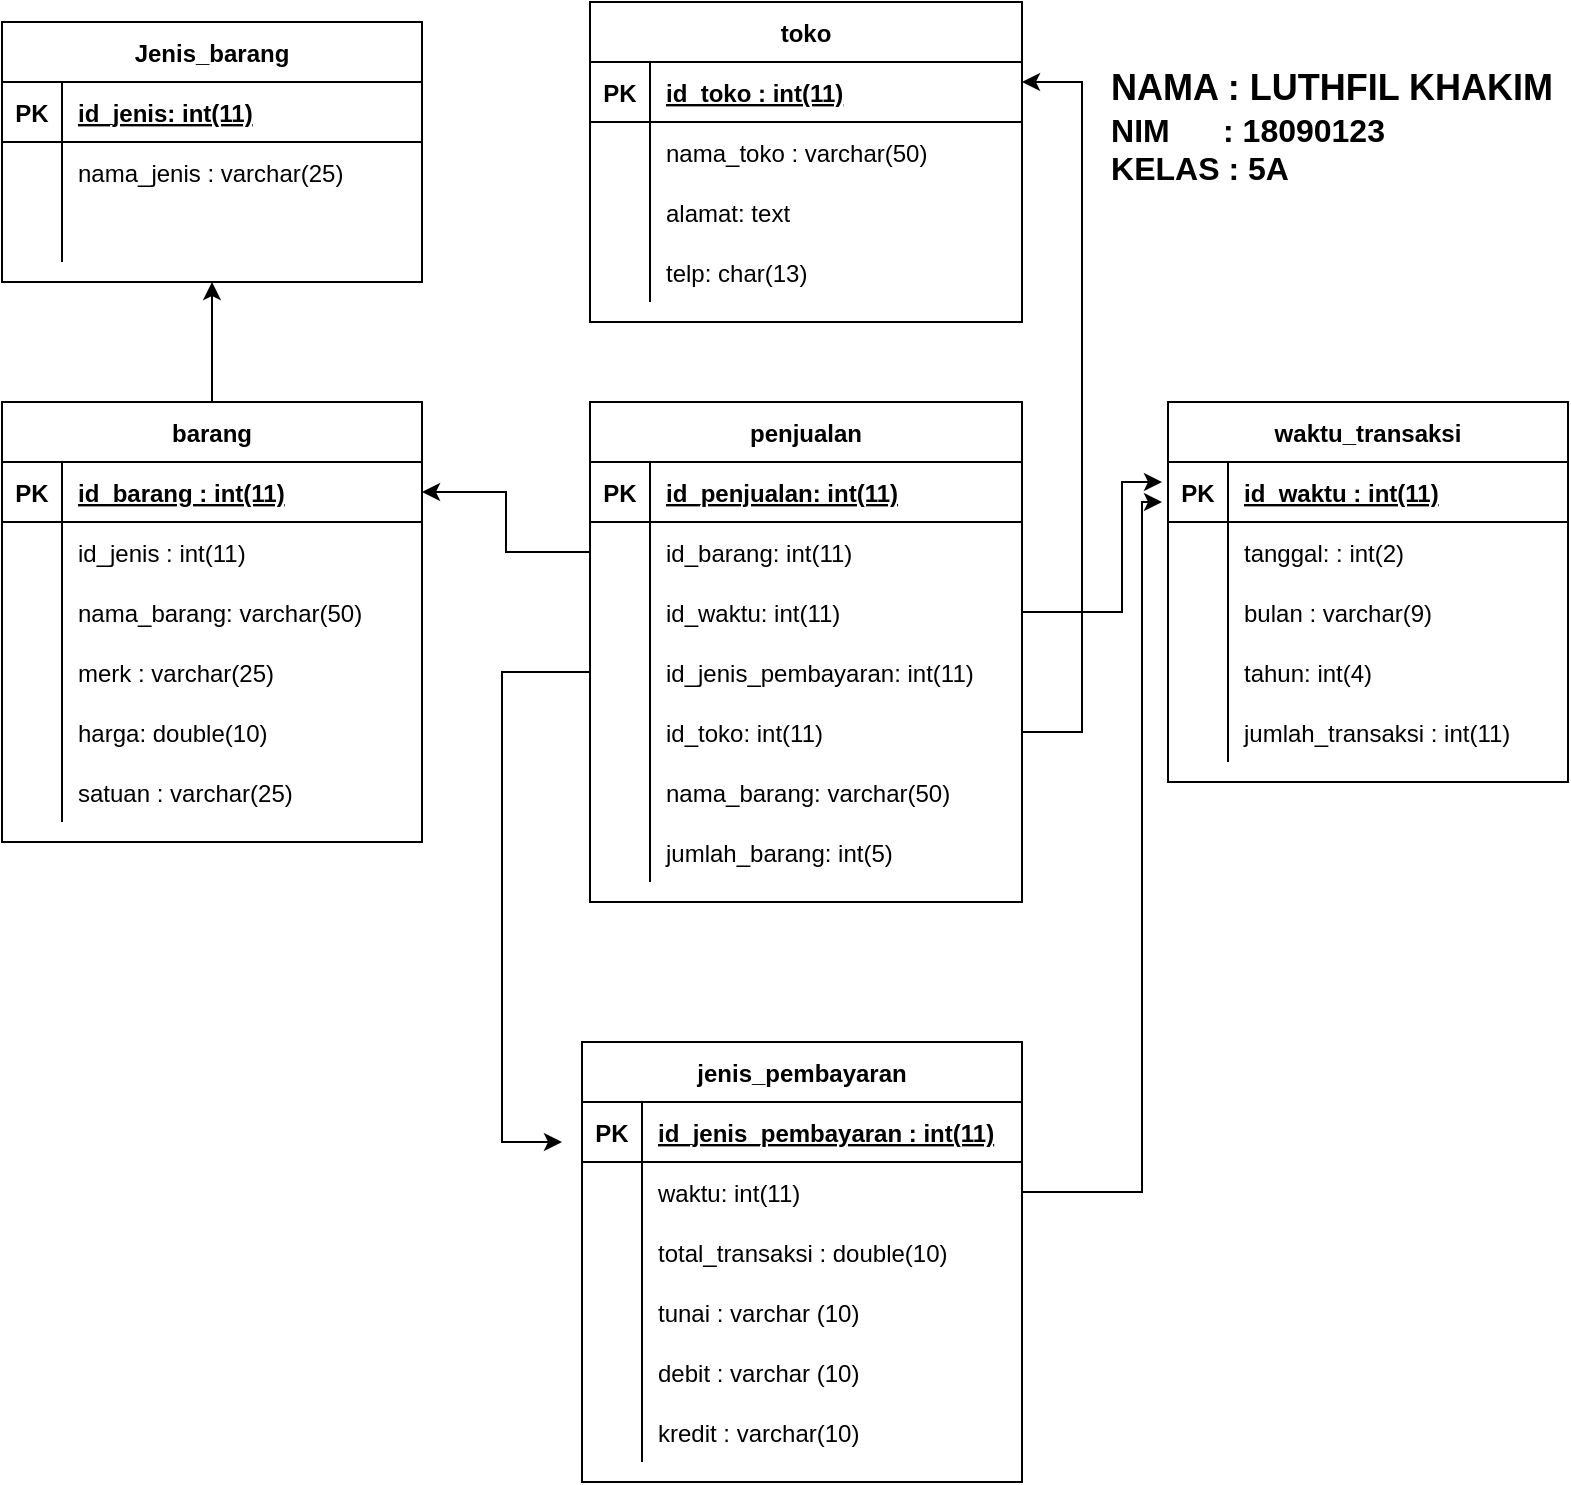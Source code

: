 <mxfile version="13.9.2" type="device"><diagram id="sHms18KnttN8Jh20LUr1" name="Page-1"><mxGraphModel dx="868" dy="435" grid="1" gridSize="10" guides="1" tooltips="1" connect="1" arrows="1" fold="1" page="1" pageScale="1" pageWidth="827" pageHeight="1169" math="0" shadow="0"><root><mxCell id="0"/><mxCell id="1" parent="0"/><mxCell id="X5XsPk8-5pI2W_18vx7V-2" value="penjualan" style="shape=table;startSize=30;container=1;collapsible=1;childLayout=tableLayout;fixedRows=1;rowLines=0;fontStyle=1;align=center;resizeLast=1;" vertex="1" parent="1"><mxGeometry x="324" y="210" width="216" height="250" as="geometry"/></mxCell><mxCell id="X5XsPk8-5pI2W_18vx7V-3" value="" style="shape=partialRectangle;collapsible=0;dropTarget=0;pointerEvents=0;fillColor=none;top=0;left=0;bottom=1;right=0;points=[[0,0.5],[1,0.5]];portConstraint=eastwest;" vertex="1" parent="X5XsPk8-5pI2W_18vx7V-2"><mxGeometry y="30" width="216" height="30" as="geometry"/></mxCell><mxCell id="X5XsPk8-5pI2W_18vx7V-4" value="PK" style="shape=partialRectangle;connectable=0;fillColor=none;top=0;left=0;bottom=0;right=0;fontStyle=1;overflow=hidden;" vertex="1" parent="X5XsPk8-5pI2W_18vx7V-3"><mxGeometry width="30" height="30" as="geometry"/></mxCell><mxCell id="X5XsPk8-5pI2W_18vx7V-5" value="id_penjualan: int(11)" style="shape=partialRectangle;connectable=0;fillColor=none;top=0;left=0;bottom=0;right=0;align=left;spacingLeft=6;fontStyle=5;overflow=hidden;" vertex="1" parent="X5XsPk8-5pI2W_18vx7V-3"><mxGeometry x="30" width="186" height="30" as="geometry"/></mxCell><mxCell id="X5XsPk8-5pI2W_18vx7V-6" value="" style="shape=partialRectangle;collapsible=0;dropTarget=0;pointerEvents=0;fillColor=none;top=0;left=0;bottom=0;right=0;points=[[0,0.5],[1,0.5]];portConstraint=eastwest;" vertex="1" parent="X5XsPk8-5pI2W_18vx7V-2"><mxGeometry y="60" width="216" height="30" as="geometry"/></mxCell><mxCell id="X5XsPk8-5pI2W_18vx7V-7" value="" style="shape=partialRectangle;connectable=0;fillColor=none;top=0;left=0;bottom=0;right=0;editable=1;overflow=hidden;" vertex="1" parent="X5XsPk8-5pI2W_18vx7V-6"><mxGeometry width="30" height="30" as="geometry"/></mxCell><mxCell id="X5XsPk8-5pI2W_18vx7V-8" value="id_barang: int(11)" style="shape=partialRectangle;connectable=0;fillColor=none;top=0;left=0;bottom=0;right=0;align=left;spacingLeft=6;overflow=hidden;" vertex="1" parent="X5XsPk8-5pI2W_18vx7V-6"><mxGeometry x="30" width="186" height="30" as="geometry"/></mxCell><mxCell id="X5XsPk8-5pI2W_18vx7V-9" value="" style="shape=partialRectangle;collapsible=0;dropTarget=0;pointerEvents=0;fillColor=none;top=0;left=0;bottom=0;right=0;points=[[0,0.5],[1,0.5]];portConstraint=eastwest;" vertex="1" parent="X5XsPk8-5pI2W_18vx7V-2"><mxGeometry y="90" width="216" height="30" as="geometry"/></mxCell><mxCell id="X5XsPk8-5pI2W_18vx7V-10" value="" style="shape=partialRectangle;connectable=0;fillColor=none;top=0;left=0;bottom=0;right=0;editable=1;overflow=hidden;" vertex="1" parent="X5XsPk8-5pI2W_18vx7V-9"><mxGeometry width="30" height="30" as="geometry"/></mxCell><mxCell id="X5XsPk8-5pI2W_18vx7V-11" value="id_waktu: int(11)" style="shape=partialRectangle;connectable=0;fillColor=none;top=0;left=0;bottom=0;right=0;align=left;spacingLeft=6;overflow=hidden;" vertex="1" parent="X5XsPk8-5pI2W_18vx7V-9"><mxGeometry x="30" width="186" height="30" as="geometry"/></mxCell><mxCell id="X5XsPk8-5pI2W_18vx7V-12" value="" style="shape=partialRectangle;collapsible=0;dropTarget=0;pointerEvents=0;fillColor=none;top=0;left=0;bottom=0;right=0;points=[[0,0.5],[1,0.5]];portConstraint=eastwest;" vertex="1" parent="X5XsPk8-5pI2W_18vx7V-2"><mxGeometry y="120" width="216" height="30" as="geometry"/></mxCell><mxCell id="X5XsPk8-5pI2W_18vx7V-13" value="" style="shape=partialRectangle;connectable=0;fillColor=none;top=0;left=0;bottom=0;right=0;editable=1;overflow=hidden;" vertex="1" parent="X5XsPk8-5pI2W_18vx7V-12"><mxGeometry width="30" height="30" as="geometry"/></mxCell><mxCell id="X5XsPk8-5pI2W_18vx7V-14" value="id_jenis_pembayaran: int(11)" style="shape=partialRectangle;connectable=0;fillColor=none;top=0;left=0;bottom=0;right=0;align=left;spacingLeft=6;overflow=hidden;" vertex="1" parent="X5XsPk8-5pI2W_18vx7V-12"><mxGeometry x="30" width="186" height="30" as="geometry"/></mxCell><mxCell id="X5XsPk8-5pI2W_18vx7V-15" value="" style="shape=partialRectangle;collapsible=0;dropTarget=0;pointerEvents=0;fillColor=none;top=0;left=0;bottom=0;right=0;points=[[0,0.5],[1,0.5]];portConstraint=eastwest;" vertex="1" parent="X5XsPk8-5pI2W_18vx7V-2"><mxGeometry y="150" width="216" height="30" as="geometry"/></mxCell><mxCell id="X5XsPk8-5pI2W_18vx7V-16" value="" style="shape=partialRectangle;connectable=0;fillColor=none;top=0;left=0;bottom=0;right=0;editable=1;overflow=hidden;" vertex="1" parent="X5XsPk8-5pI2W_18vx7V-15"><mxGeometry width="30" height="30" as="geometry"/></mxCell><mxCell id="X5XsPk8-5pI2W_18vx7V-17" value="id_toko: int(11)" style="shape=partialRectangle;connectable=0;fillColor=none;top=0;left=0;bottom=0;right=0;align=left;spacingLeft=6;overflow=hidden;" vertex="1" parent="X5XsPk8-5pI2W_18vx7V-15"><mxGeometry x="30" width="186" height="30" as="geometry"/></mxCell><mxCell id="X5XsPk8-5pI2W_18vx7V-18" value="" style="shape=partialRectangle;collapsible=0;dropTarget=0;pointerEvents=0;fillColor=none;top=0;left=0;bottom=0;right=0;points=[[0,0.5],[1,0.5]];portConstraint=eastwest;" vertex="1" parent="X5XsPk8-5pI2W_18vx7V-2"><mxGeometry y="180" width="216" height="30" as="geometry"/></mxCell><mxCell id="X5XsPk8-5pI2W_18vx7V-19" value="" style="shape=partialRectangle;connectable=0;fillColor=none;top=0;left=0;bottom=0;right=0;editable=1;overflow=hidden;" vertex="1" parent="X5XsPk8-5pI2W_18vx7V-18"><mxGeometry width="30" height="30" as="geometry"/></mxCell><mxCell id="X5XsPk8-5pI2W_18vx7V-20" value="nama_barang: varchar(50)" style="shape=partialRectangle;connectable=0;fillColor=none;top=0;left=0;bottom=0;right=0;align=left;spacingLeft=6;overflow=hidden;" vertex="1" parent="X5XsPk8-5pI2W_18vx7V-18"><mxGeometry x="30" width="186" height="30" as="geometry"/></mxCell><mxCell id="X5XsPk8-5pI2W_18vx7V-21" value="" style="shape=partialRectangle;collapsible=0;dropTarget=0;pointerEvents=0;fillColor=none;top=0;left=0;bottom=0;right=0;points=[[0,0.5],[1,0.5]];portConstraint=eastwest;" vertex="1" parent="X5XsPk8-5pI2W_18vx7V-2"><mxGeometry y="210" width="216" height="30" as="geometry"/></mxCell><mxCell id="X5XsPk8-5pI2W_18vx7V-22" value="" style="shape=partialRectangle;connectable=0;fillColor=none;top=0;left=0;bottom=0;right=0;editable=1;overflow=hidden;" vertex="1" parent="X5XsPk8-5pI2W_18vx7V-21"><mxGeometry width="30" height="30" as="geometry"/></mxCell><mxCell id="X5XsPk8-5pI2W_18vx7V-23" value="jumlah_barang: int(5)" style="shape=partialRectangle;connectable=0;fillColor=none;top=0;left=0;bottom=0;right=0;align=left;spacingLeft=6;overflow=hidden;" vertex="1" parent="X5XsPk8-5pI2W_18vx7V-21"><mxGeometry x="30" width="186" height="30" as="geometry"/></mxCell><mxCell id="X5XsPk8-5pI2W_18vx7V-136" style="edgeStyle=orthogonalEdgeStyle;rounded=0;orthogonalLoop=1;jettySize=auto;html=1;startArrow=none;startFill=0;endArrow=classic;endFill=1;" edge="1" parent="1" source="X5XsPk8-5pI2W_18vx7V-24"><mxGeometry relative="1" as="geometry"><mxPoint x="135" y="150" as="targetPoint"/></mxGeometry></mxCell><mxCell id="X5XsPk8-5pI2W_18vx7V-24" value="barang" style="shape=table;startSize=30;container=1;collapsible=1;childLayout=tableLayout;fixedRows=1;rowLines=0;fontStyle=1;align=center;resizeLast=1;" vertex="1" parent="1"><mxGeometry x="30" y="210" width="210" height="220" as="geometry"/></mxCell><mxCell id="X5XsPk8-5pI2W_18vx7V-25" value="" style="shape=partialRectangle;collapsible=0;dropTarget=0;pointerEvents=0;fillColor=none;top=0;left=0;bottom=1;right=0;points=[[0,0.5],[1,0.5]];portConstraint=eastwest;" vertex="1" parent="X5XsPk8-5pI2W_18vx7V-24"><mxGeometry y="30" width="210" height="30" as="geometry"/></mxCell><mxCell id="X5XsPk8-5pI2W_18vx7V-26" value="PK" style="shape=partialRectangle;connectable=0;fillColor=none;top=0;left=0;bottom=0;right=0;fontStyle=1;overflow=hidden;" vertex="1" parent="X5XsPk8-5pI2W_18vx7V-25"><mxGeometry width="30" height="30" as="geometry"/></mxCell><mxCell id="X5XsPk8-5pI2W_18vx7V-27" value="id_barang : int(11)" style="shape=partialRectangle;connectable=0;fillColor=none;top=0;left=0;bottom=0;right=0;align=left;spacingLeft=6;fontStyle=5;overflow=hidden;" vertex="1" parent="X5XsPk8-5pI2W_18vx7V-25"><mxGeometry x="30" width="180" height="30" as="geometry"/></mxCell><mxCell id="X5XsPk8-5pI2W_18vx7V-28" value="" style="shape=partialRectangle;collapsible=0;dropTarget=0;pointerEvents=0;fillColor=none;top=0;left=0;bottom=0;right=0;points=[[0,0.5],[1,0.5]];portConstraint=eastwest;" vertex="1" parent="X5XsPk8-5pI2W_18vx7V-24"><mxGeometry y="60" width="210" height="30" as="geometry"/></mxCell><mxCell id="X5XsPk8-5pI2W_18vx7V-29" value="" style="shape=partialRectangle;connectable=0;fillColor=none;top=0;left=0;bottom=0;right=0;editable=1;overflow=hidden;" vertex="1" parent="X5XsPk8-5pI2W_18vx7V-28"><mxGeometry width="30" height="30" as="geometry"/></mxCell><mxCell id="X5XsPk8-5pI2W_18vx7V-30" value="id_jenis : int(11)" style="shape=partialRectangle;connectable=0;fillColor=none;top=0;left=0;bottom=0;right=0;align=left;spacingLeft=6;overflow=hidden;" vertex="1" parent="X5XsPk8-5pI2W_18vx7V-28"><mxGeometry x="30" width="180" height="30" as="geometry"/></mxCell><mxCell id="X5XsPk8-5pI2W_18vx7V-34" value="" style="shape=partialRectangle;collapsible=0;dropTarget=0;pointerEvents=0;fillColor=none;top=0;left=0;bottom=0;right=0;points=[[0,0.5],[1,0.5]];portConstraint=eastwest;" vertex="1" parent="X5XsPk8-5pI2W_18vx7V-24"><mxGeometry y="90" width="210" height="30" as="geometry"/></mxCell><mxCell id="X5XsPk8-5pI2W_18vx7V-35" value="" style="shape=partialRectangle;connectable=0;fillColor=none;top=0;left=0;bottom=0;right=0;editable=1;overflow=hidden;" vertex="1" parent="X5XsPk8-5pI2W_18vx7V-34"><mxGeometry width="30" height="30" as="geometry"/></mxCell><mxCell id="X5XsPk8-5pI2W_18vx7V-36" value="nama_barang: varchar(50)" style="shape=partialRectangle;connectable=0;fillColor=none;top=0;left=0;bottom=0;right=0;align=left;spacingLeft=6;overflow=hidden;" vertex="1" parent="X5XsPk8-5pI2W_18vx7V-34"><mxGeometry x="30" width="180" height="30" as="geometry"/></mxCell><mxCell id="X5XsPk8-5pI2W_18vx7V-57" value="" style="shape=partialRectangle;collapsible=0;dropTarget=0;pointerEvents=0;fillColor=none;top=0;left=0;bottom=0;right=0;points=[[0,0.5],[1,0.5]];portConstraint=eastwest;" vertex="1" parent="X5XsPk8-5pI2W_18vx7V-24"><mxGeometry y="120" width="210" height="30" as="geometry"/></mxCell><mxCell id="X5XsPk8-5pI2W_18vx7V-58" value="" style="shape=partialRectangle;connectable=0;fillColor=none;top=0;left=0;bottom=0;right=0;editable=1;overflow=hidden;" vertex="1" parent="X5XsPk8-5pI2W_18vx7V-57"><mxGeometry width="30" height="30" as="geometry"/></mxCell><mxCell id="X5XsPk8-5pI2W_18vx7V-59" value="merk : varchar(25)" style="shape=partialRectangle;connectable=0;fillColor=none;top=0;left=0;bottom=0;right=0;align=left;spacingLeft=6;overflow=hidden;" vertex="1" parent="X5XsPk8-5pI2W_18vx7V-57"><mxGeometry x="30" width="180" height="30" as="geometry"/></mxCell><mxCell id="X5XsPk8-5pI2W_18vx7V-60" value="" style="shape=partialRectangle;collapsible=0;dropTarget=0;pointerEvents=0;fillColor=none;top=0;left=0;bottom=0;right=0;points=[[0,0.5],[1,0.5]];portConstraint=eastwest;" vertex="1" parent="X5XsPk8-5pI2W_18vx7V-24"><mxGeometry y="150" width="210" height="30" as="geometry"/></mxCell><mxCell id="X5XsPk8-5pI2W_18vx7V-61" value="" style="shape=partialRectangle;connectable=0;fillColor=none;top=0;left=0;bottom=0;right=0;editable=1;overflow=hidden;" vertex="1" parent="X5XsPk8-5pI2W_18vx7V-60"><mxGeometry width="30" height="30" as="geometry"/></mxCell><mxCell id="X5XsPk8-5pI2W_18vx7V-62" value="harga: double(10)" style="shape=partialRectangle;connectable=0;fillColor=none;top=0;left=0;bottom=0;right=0;align=left;spacingLeft=6;overflow=hidden;" vertex="1" parent="X5XsPk8-5pI2W_18vx7V-60"><mxGeometry x="30" width="180" height="30" as="geometry"/></mxCell><mxCell id="X5XsPk8-5pI2W_18vx7V-63" value="" style="shape=partialRectangle;collapsible=0;dropTarget=0;pointerEvents=0;fillColor=none;top=0;left=0;bottom=0;right=0;points=[[0,0.5],[1,0.5]];portConstraint=eastwest;" vertex="1" parent="X5XsPk8-5pI2W_18vx7V-24"><mxGeometry y="180" width="210" height="30" as="geometry"/></mxCell><mxCell id="X5XsPk8-5pI2W_18vx7V-64" value="" style="shape=partialRectangle;connectable=0;fillColor=none;top=0;left=0;bottom=0;right=0;editable=1;overflow=hidden;" vertex="1" parent="X5XsPk8-5pI2W_18vx7V-63"><mxGeometry width="30" height="30" as="geometry"/></mxCell><mxCell id="X5XsPk8-5pI2W_18vx7V-65" value="satuan : varchar(25)" style="shape=partialRectangle;connectable=0;fillColor=none;top=0;left=0;bottom=0;right=0;align=left;spacingLeft=6;overflow=hidden;" vertex="1" parent="X5XsPk8-5pI2W_18vx7V-63"><mxGeometry x="30" width="180" height="30" as="geometry"/></mxCell><mxCell id="X5XsPk8-5pI2W_18vx7V-66" value="Jenis_barang" style="shape=table;startSize=30;container=1;collapsible=1;childLayout=tableLayout;fixedRows=1;rowLines=0;fontStyle=1;align=center;resizeLast=1;" vertex="1" parent="1"><mxGeometry x="30" y="20" width="210" height="130" as="geometry"/></mxCell><mxCell id="X5XsPk8-5pI2W_18vx7V-67" value="" style="shape=partialRectangle;collapsible=0;dropTarget=0;pointerEvents=0;fillColor=none;top=0;left=0;bottom=1;right=0;points=[[0,0.5],[1,0.5]];portConstraint=eastwest;" vertex="1" parent="X5XsPk8-5pI2W_18vx7V-66"><mxGeometry y="30" width="210" height="30" as="geometry"/></mxCell><mxCell id="X5XsPk8-5pI2W_18vx7V-68" value="PK" style="shape=partialRectangle;connectable=0;fillColor=none;top=0;left=0;bottom=0;right=0;fontStyle=1;overflow=hidden;" vertex="1" parent="X5XsPk8-5pI2W_18vx7V-67"><mxGeometry width="30" height="30" as="geometry"/></mxCell><mxCell id="X5XsPk8-5pI2W_18vx7V-69" value="id_jenis: int(11)" style="shape=partialRectangle;connectable=0;fillColor=none;top=0;left=0;bottom=0;right=0;align=left;spacingLeft=6;fontStyle=5;overflow=hidden;" vertex="1" parent="X5XsPk8-5pI2W_18vx7V-67"><mxGeometry x="30" width="180" height="30" as="geometry"/></mxCell><mxCell id="X5XsPk8-5pI2W_18vx7V-70" value="" style="shape=partialRectangle;collapsible=0;dropTarget=0;pointerEvents=0;fillColor=none;top=0;left=0;bottom=0;right=0;points=[[0,0.5],[1,0.5]];portConstraint=eastwest;" vertex="1" parent="X5XsPk8-5pI2W_18vx7V-66"><mxGeometry y="60" width="210" height="30" as="geometry"/></mxCell><mxCell id="X5XsPk8-5pI2W_18vx7V-71" value="" style="shape=partialRectangle;connectable=0;fillColor=none;top=0;left=0;bottom=0;right=0;editable=1;overflow=hidden;" vertex="1" parent="X5XsPk8-5pI2W_18vx7V-70"><mxGeometry width="30" height="30" as="geometry"/></mxCell><mxCell id="X5XsPk8-5pI2W_18vx7V-72" value="nama_jenis : varchar(25) " style="shape=partialRectangle;connectable=0;fillColor=none;top=0;left=0;bottom=0;right=0;align=left;spacingLeft=6;overflow=hidden;" vertex="1" parent="X5XsPk8-5pI2W_18vx7V-70"><mxGeometry x="30" width="180" height="30" as="geometry"/></mxCell><mxCell id="X5XsPk8-5pI2W_18vx7V-73" value="" style="shape=partialRectangle;collapsible=0;dropTarget=0;pointerEvents=0;fillColor=none;top=0;left=0;bottom=0;right=0;points=[[0,0.5],[1,0.5]];portConstraint=eastwest;" vertex="1" parent="X5XsPk8-5pI2W_18vx7V-66"><mxGeometry y="90" width="210" height="30" as="geometry"/></mxCell><mxCell id="X5XsPk8-5pI2W_18vx7V-74" value="" style="shape=partialRectangle;connectable=0;fillColor=none;top=0;left=0;bottom=0;right=0;editable=1;overflow=hidden;" vertex="1" parent="X5XsPk8-5pI2W_18vx7V-73"><mxGeometry width="30" height="30" as="geometry"/></mxCell><mxCell id="X5XsPk8-5pI2W_18vx7V-75" value="" style="shape=partialRectangle;connectable=0;fillColor=none;top=0;left=0;bottom=0;right=0;align=left;spacingLeft=6;overflow=hidden;" vertex="1" parent="X5XsPk8-5pI2W_18vx7V-73"><mxGeometry x="30" width="180" height="30" as="geometry"/></mxCell><mxCell id="X5XsPk8-5pI2W_18vx7V-80" value="toko" style="shape=table;startSize=30;container=1;collapsible=1;childLayout=tableLayout;fixedRows=1;rowLines=0;fontStyle=1;align=center;resizeLast=1;" vertex="1" parent="1"><mxGeometry x="324" y="10" width="216" height="160" as="geometry"/></mxCell><mxCell id="X5XsPk8-5pI2W_18vx7V-81" value="" style="shape=partialRectangle;collapsible=0;dropTarget=0;pointerEvents=0;fillColor=none;top=0;left=0;bottom=1;right=0;points=[[0,0.5],[1,0.5]];portConstraint=eastwest;" vertex="1" parent="X5XsPk8-5pI2W_18vx7V-80"><mxGeometry y="30" width="216" height="30" as="geometry"/></mxCell><mxCell id="X5XsPk8-5pI2W_18vx7V-82" value="PK" style="shape=partialRectangle;connectable=0;fillColor=none;top=0;left=0;bottom=0;right=0;fontStyle=1;overflow=hidden;" vertex="1" parent="X5XsPk8-5pI2W_18vx7V-81"><mxGeometry width="30" height="30" as="geometry"/></mxCell><mxCell id="X5XsPk8-5pI2W_18vx7V-83" value="id_toko : int(11)" style="shape=partialRectangle;connectable=0;fillColor=none;top=0;left=0;bottom=0;right=0;align=left;spacingLeft=6;fontStyle=5;overflow=hidden;" vertex="1" parent="X5XsPk8-5pI2W_18vx7V-81"><mxGeometry x="30" width="186" height="30" as="geometry"/></mxCell><mxCell id="X5XsPk8-5pI2W_18vx7V-84" value="" style="shape=partialRectangle;collapsible=0;dropTarget=0;pointerEvents=0;fillColor=none;top=0;left=0;bottom=0;right=0;points=[[0,0.5],[1,0.5]];portConstraint=eastwest;" vertex="1" parent="X5XsPk8-5pI2W_18vx7V-80"><mxGeometry y="60" width="216" height="30" as="geometry"/></mxCell><mxCell id="X5XsPk8-5pI2W_18vx7V-85" value="" style="shape=partialRectangle;connectable=0;fillColor=none;top=0;left=0;bottom=0;right=0;editable=1;overflow=hidden;" vertex="1" parent="X5XsPk8-5pI2W_18vx7V-84"><mxGeometry width="30" height="30" as="geometry"/></mxCell><mxCell id="X5XsPk8-5pI2W_18vx7V-86" value="nama_toko : varchar(50) " style="shape=partialRectangle;connectable=0;fillColor=none;top=0;left=0;bottom=0;right=0;align=left;spacingLeft=6;overflow=hidden;" vertex="1" parent="X5XsPk8-5pI2W_18vx7V-84"><mxGeometry x="30" width="186" height="30" as="geometry"/></mxCell><mxCell id="X5XsPk8-5pI2W_18vx7V-87" value="" style="shape=partialRectangle;collapsible=0;dropTarget=0;pointerEvents=0;fillColor=none;top=0;left=0;bottom=0;right=0;points=[[0,0.5],[1,0.5]];portConstraint=eastwest;" vertex="1" parent="X5XsPk8-5pI2W_18vx7V-80"><mxGeometry y="90" width="216" height="30" as="geometry"/></mxCell><mxCell id="X5XsPk8-5pI2W_18vx7V-88" value="" style="shape=partialRectangle;connectable=0;fillColor=none;top=0;left=0;bottom=0;right=0;editable=1;overflow=hidden;" vertex="1" parent="X5XsPk8-5pI2W_18vx7V-87"><mxGeometry width="30" height="30" as="geometry"/></mxCell><mxCell id="X5XsPk8-5pI2W_18vx7V-89" value="alamat: text" style="shape=partialRectangle;connectable=0;fillColor=none;top=0;left=0;bottom=0;right=0;align=left;spacingLeft=6;overflow=hidden;" vertex="1" parent="X5XsPk8-5pI2W_18vx7V-87"><mxGeometry x="30" width="186" height="30" as="geometry"/></mxCell><mxCell id="X5XsPk8-5pI2W_18vx7V-90" value="" style="shape=partialRectangle;collapsible=0;dropTarget=0;pointerEvents=0;fillColor=none;top=0;left=0;bottom=0;right=0;points=[[0,0.5],[1,0.5]];portConstraint=eastwest;" vertex="1" parent="X5XsPk8-5pI2W_18vx7V-80"><mxGeometry y="120" width="216" height="30" as="geometry"/></mxCell><mxCell id="X5XsPk8-5pI2W_18vx7V-91" value="" style="shape=partialRectangle;connectable=0;fillColor=none;top=0;left=0;bottom=0;right=0;editable=1;overflow=hidden;" vertex="1" parent="X5XsPk8-5pI2W_18vx7V-90"><mxGeometry width="30" height="30" as="geometry"/></mxCell><mxCell id="X5XsPk8-5pI2W_18vx7V-92" value="telp: char(13)" style="shape=partialRectangle;connectable=0;fillColor=none;top=0;left=0;bottom=0;right=0;align=left;spacingLeft=6;overflow=hidden;" vertex="1" parent="X5XsPk8-5pI2W_18vx7V-90"><mxGeometry x="30" width="186" height="30" as="geometry"/></mxCell><mxCell id="X5XsPk8-5pI2W_18vx7V-93" value="waktu_transaksi" style="shape=table;startSize=30;container=1;collapsible=1;childLayout=tableLayout;fixedRows=1;rowLines=0;fontStyle=1;align=center;resizeLast=1;" vertex="1" parent="1"><mxGeometry x="613" y="210" width="200" height="190" as="geometry"/></mxCell><mxCell id="X5XsPk8-5pI2W_18vx7V-94" value="" style="shape=partialRectangle;collapsible=0;dropTarget=0;pointerEvents=0;fillColor=none;top=0;left=0;bottom=1;right=0;points=[[0,0.5],[1,0.5]];portConstraint=eastwest;" vertex="1" parent="X5XsPk8-5pI2W_18vx7V-93"><mxGeometry y="30" width="200" height="30" as="geometry"/></mxCell><mxCell id="X5XsPk8-5pI2W_18vx7V-95" value="PK" style="shape=partialRectangle;connectable=0;fillColor=none;top=0;left=0;bottom=0;right=0;fontStyle=1;overflow=hidden;" vertex="1" parent="X5XsPk8-5pI2W_18vx7V-94"><mxGeometry width="30" height="30" as="geometry"/></mxCell><mxCell id="X5XsPk8-5pI2W_18vx7V-96" value="id_waktu : int(11)" style="shape=partialRectangle;connectable=0;fillColor=none;top=0;left=0;bottom=0;right=0;align=left;spacingLeft=6;fontStyle=5;overflow=hidden;" vertex="1" parent="X5XsPk8-5pI2W_18vx7V-94"><mxGeometry x="30" width="170" height="30" as="geometry"/></mxCell><mxCell id="X5XsPk8-5pI2W_18vx7V-97" value="" style="shape=partialRectangle;collapsible=0;dropTarget=0;pointerEvents=0;fillColor=none;top=0;left=0;bottom=0;right=0;points=[[0,0.5],[1,0.5]];portConstraint=eastwest;" vertex="1" parent="X5XsPk8-5pI2W_18vx7V-93"><mxGeometry y="60" width="200" height="30" as="geometry"/></mxCell><mxCell id="X5XsPk8-5pI2W_18vx7V-98" value="" style="shape=partialRectangle;connectable=0;fillColor=none;top=0;left=0;bottom=0;right=0;editable=1;overflow=hidden;" vertex="1" parent="X5XsPk8-5pI2W_18vx7V-97"><mxGeometry width="30" height="30" as="geometry"/></mxCell><mxCell id="X5XsPk8-5pI2W_18vx7V-99" value="tanggal: : int(2)" style="shape=partialRectangle;connectable=0;fillColor=none;top=0;left=0;bottom=0;right=0;align=left;spacingLeft=6;overflow=hidden;" vertex="1" parent="X5XsPk8-5pI2W_18vx7V-97"><mxGeometry x="30" width="170" height="30" as="geometry"/></mxCell><mxCell id="X5XsPk8-5pI2W_18vx7V-100" value="" style="shape=partialRectangle;collapsible=0;dropTarget=0;pointerEvents=0;fillColor=none;top=0;left=0;bottom=0;right=0;points=[[0,0.5],[1,0.5]];portConstraint=eastwest;" vertex="1" parent="X5XsPk8-5pI2W_18vx7V-93"><mxGeometry y="90" width="200" height="30" as="geometry"/></mxCell><mxCell id="X5XsPk8-5pI2W_18vx7V-101" value="" style="shape=partialRectangle;connectable=0;fillColor=none;top=0;left=0;bottom=0;right=0;editable=1;overflow=hidden;" vertex="1" parent="X5XsPk8-5pI2W_18vx7V-100"><mxGeometry width="30" height="30" as="geometry"/></mxCell><mxCell id="X5XsPk8-5pI2W_18vx7V-102" value="bulan : varchar(9)" style="shape=partialRectangle;connectable=0;fillColor=none;top=0;left=0;bottom=0;right=0;align=left;spacingLeft=6;overflow=hidden;" vertex="1" parent="X5XsPk8-5pI2W_18vx7V-100"><mxGeometry x="30" width="170" height="30" as="geometry"/></mxCell><mxCell id="X5XsPk8-5pI2W_18vx7V-103" value="" style="shape=partialRectangle;collapsible=0;dropTarget=0;pointerEvents=0;fillColor=none;top=0;left=0;bottom=0;right=0;points=[[0,0.5],[1,0.5]];portConstraint=eastwest;" vertex="1" parent="X5XsPk8-5pI2W_18vx7V-93"><mxGeometry y="120" width="200" height="30" as="geometry"/></mxCell><mxCell id="X5XsPk8-5pI2W_18vx7V-104" value="" style="shape=partialRectangle;connectable=0;fillColor=none;top=0;left=0;bottom=0;right=0;editable=1;overflow=hidden;" vertex="1" parent="X5XsPk8-5pI2W_18vx7V-103"><mxGeometry width="30" height="30" as="geometry"/></mxCell><mxCell id="X5XsPk8-5pI2W_18vx7V-105" value="tahun: int(4)" style="shape=partialRectangle;connectable=0;fillColor=none;top=0;left=0;bottom=0;right=0;align=left;spacingLeft=6;overflow=hidden;" vertex="1" parent="X5XsPk8-5pI2W_18vx7V-103"><mxGeometry x="30" width="170" height="30" as="geometry"/></mxCell><mxCell id="X5XsPk8-5pI2W_18vx7V-125" value="" style="shape=partialRectangle;collapsible=0;dropTarget=0;pointerEvents=0;fillColor=none;top=0;left=0;bottom=0;right=0;points=[[0,0.5],[1,0.5]];portConstraint=eastwest;" vertex="1" parent="X5XsPk8-5pI2W_18vx7V-93"><mxGeometry y="150" width="200" height="30" as="geometry"/></mxCell><mxCell id="X5XsPk8-5pI2W_18vx7V-126" value="" style="shape=partialRectangle;connectable=0;fillColor=none;top=0;left=0;bottom=0;right=0;editable=1;overflow=hidden;" vertex="1" parent="X5XsPk8-5pI2W_18vx7V-125"><mxGeometry width="30" height="30" as="geometry"/></mxCell><mxCell id="X5XsPk8-5pI2W_18vx7V-127" value="jumlah_transaksi : int(11)" style="shape=partialRectangle;connectable=0;fillColor=none;top=0;left=0;bottom=0;right=0;align=left;spacingLeft=6;overflow=hidden;" vertex="1" parent="X5XsPk8-5pI2W_18vx7V-125"><mxGeometry x="30" width="170" height="30" as="geometry"/></mxCell><mxCell id="X5XsPk8-5pI2W_18vx7V-106" value="jenis_pembayaran" style="shape=table;startSize=30;container=1;collapsible=1;childLayout=tableLayout;fixedRows=1;rowLines=0;fontStyle=1;align=center;resizeLast=1;" vertex="1" parent="1"><mxGeometry x="320" y="530" width="220" height="220" as="geometry"/></mxCell><mxCell id="X5XsPk8-5pI2W_18vx7V-107" value="" style="shape=partialRectangle;collapsible=0;dropTarget=0;pointerEvents=0;fillColor=none;top=0;left=0;bottom=1;right=0;points=[[0,0.5],[1,0.5]];portConstraint=eastwest;" vertex="1" parent="X5XsPk8-5pI2W_18vx7V-106"><mxGeometry y="30" width="220" height="30" as="geometry"/></mxCell><mxCell id="X5XsPk8-5pI2W_18vx7V-108" value="PK" style="shape=partialRectangle;connectable=0;fillColor=none;top=0;left=0;bottom=0;right=0;fontStyle=1;overflow=hidden;" vertex="1" parent="X5XsPk8-5pI2W_18vx7V-107"><mxGeometry width="30" height="30" as="geometry"/></mxCell><mxCell id="X5XsPk8-5pI2W_18vx7V-109" value="id_jenis_pembayaran : int(11)" style="shape=partialRectangle;connectable=0;fillColor=none;top=0;left=0;bottom=0;right=0;align=left;spacingLeft=6;fontStyle=5;overflow=hidden;" vertex="1" parent="X5XsPk8-5pI2W_18vx7V-107"><mxGeometry x="30" width="190" height="30" as="geometry"/></mxCell><mxCell id="X5XsPk8-5pI2W_18vx7V-110" value="" style="shape=partialRectangle;collapsible=0;dropTarget=0;pointerEvents=0;fillColor=none;top=0;left=0;bottom=0;right=0;points=[[0,0.5],[1,0.5]];portConstraint=eastwest;" vertex="1" parent="X5XsPk8-5pI2W_18vx7V-106"><mxGeometry y="60" width="220" height="30" as="geometry"/></mxCell><mxCell id="X5XsPk8-5pI2W_18vx7V-111" value="" style="shape=partialRectangle;connectable=0;fillColor=none;top=0;left=0;bottom=0;right=0;editable=1;overflow=hidden;" vertex="1" parent="X5XsPk8-5pI2W_18vx7V-110"><mxGeometry width="30" height="30" as="geometry"/></mxCell><mxCell id="X5XsPk8-5pI2W_18vx7V-112" value="waktu: int(11)" style="shape=partialRectangle;connectable=0;fillColor=none;top=0;left=0;bottom=0;right=0;align=left;spacingLeft=6;overflow=hidden;" vertex="1" parent="X5XsPk8-5pI2W_18vx7V-110"><mxGeometry x="30" width="190" height="30" as="geometry"/></mxCell><mxCell id="X5XsPk8-5pI2W_18vx7V-113" value="" style="shape=partialRectangle;collapsible=0;dropTarget=0;pointerEvents=0;fillColor=none;top=0;left=0;bottom=0;right=0;points=[[0,0.5],[1,0.5]];portConstraint=eastwest;" vertex="1" parent="X5XsPk8-5pI2W_18vx7V-106"><mxGeometry y="90" width="220" height="30" as="geometry"/></mxCell><mxCell id="X5XsPk8-5pI2W_18vx7V-114" value="" style="shape=partialRectangle;connectable=0;fillColor=none;top=0;left=0;bottom=0;right=0;editable=1;overflow=hidden;" vertex="1" parent="X5XsPk8-5pI2W_18vx7V-113"><mxGeometry width="30" height="30" as="geometry"/></mxCell><mxCell id="X5XsPk8-5pI2W_18vx7V-115" value="total_transaksi : double(10)" style="shape=partialRectangle;connectable=0;fillColor=none;top=0;left=0;bottom=0;right=0;align=left;spacingLeft=6;overflow=hidden;" vertex="1" parent="X5XsPk8-5pI2W_18vx7V-113"><mxGeometry x="30" width="190" height="30" as="geometry"/></mxCell><mxCell id="X5XsPk8-5pI2W_18vx7V-116" value="" style="shape=partialRectangle;collapsible=0;dropTarget=0;pointerEvents=0;fillColor=none;top=0;left=0;bottom=0;right=0;points=[[0,0.5],[1,0.5]];portConstraint=eastwest;" vertex="1" parent="X5XsPk8-5pI2W_18vx7V-106"><mxGeometry y="120" width="220" height="30" as="geometry"/></mxCell><mxCell id="X5XsPk8-5pI2W_18vx7V-117" value="" style="shape=partialRectangle;connectable=0;fillColor=none;top=0;left=0;bottom=0;right=0;editable=1;overflow=hidden;" vertex="1" parent="X5XsPk8-5pI2W_18vx7V-116"><mxGeometry width="30" height="30" as="geometry"/></mxCell><mxCell id="X5XsPk8-5pI2W_18vx7V-118" value="tunai : varchar (10)" style="shape=partialRectangle;connectable=0;fillColor=none;top=0;left=0;bottom=0;right=0;align=left;spacingLeft=6;overflow=hidden;" vertex="1" parent="X5XsPk8-5pI2W_18vx7V-116"><mxGeometry x="30" width="190" height="30" as="geometry"/></mxCell><mxCell id="X5XsPk8-5pI2W_18vx7V-119" value="" style="shape=partialRectangle;collapsible=0;dropTarget=0;pointerEvents=0;fillColor=none;top=0;left=0;bottom=0;right=0;points=[[0,0.5],[1,0.5]];portConstraint=eastwest;" vertex="1" parent="X5XsPk8-5pI2W_18vx7V-106"><mxGeometry y="150" width="220" height="30" as="geometry"/></mxCell><mxCell id="X5XsPk8-5pI2W_18vx7V-120" value="" style="shape=partialRectangle;connectable=0;fillColor=none;top=0;left=0;bottom=0;right=0;editable=1;overflow=hidden;" vertex="1" parent="X5XsPk8-5pI2W_18vx7V-119"><mxGeometry width="30" height="30" as="geometry"/></mxCell><mxCell id="X5XsPk8-5pI2W_18vx7V-121" value="debit : varchar (10)" style="shape=partialRectangle;connectable=0;fillColor=none;top=0;left=0;bottom=0;right=0;align=left;spacingLeft=6;overflow=hidden;" vertex="1" parent="X5XsPk8-5pI2W_18vx7V-119"><mxGeometry x="30" width="190" height="30" as="geometry"/></mxCell><mxCell id="X5XsPk8-5pI2W_18vx7V-122" value="" style="shape=partialRectangle;collapsible=0;dropTarget=0;pointerEvents=0;fillColor=none;top=0;left=0;bottom=0;right=0;points=[[0,0.5],[1,0.5]];portConstraint=eastwest;" vertex="1" parent="X5XsPk8-5pI2W_18vx7V-106"><mxGeometry y="180" width="220" height="30" as="geometry"/></mxCell><mxCell id="X5XsPk8-5pI2W_18vx7V-123" value="" style="shape=partialRectangle;connectable=0;fillColor=none;top=0;left=0;bottom=0;right=0;editable=1;overflow=hidden;" vertex="1" parent="X5XsPk8-5pI2W_18vx7V-122"><mxGeometry width="30" height="30" as="geometry"/></mxCell><mxCell id="X5XsPk8-5pI2W_18vx7V-124" value="kredit : varchar(10)" style="shape=partialRectangle;connectable=0;fillColor=none;top=0;left=0;bottom=0;right=0;align=left;spacingLeft=6;overflow=hidden;" vertex="1" parent="X5XsPk8-5pI2W_18vx7V-122"><mxGeometry x="30" width="190" height="30" as="geometry"/></mxCell><mxCell id="X5XsPk8-5pI2W_18vx7V-135" style="edgeStyle=orthogonalEdgeStyle;rounded=0;orthogonalLoop=1;jettySize=auto;html=1;startArrow=none;startFill=0;endArrow=classic;endFill=1;entryX=1;entryY=0.5;entryDx=0;entryDy=0;" edge="1" parent="1" source="X5XsPk8-5pI2W_18vx7V-6" target="X5XsPk8-5pI2W_18vx7V-25"><mxGeometry relative="1" as="geometry"><mxPoint x="260" y="250" as="targetPoint"/></mxGeometry></mxCell><mxCell id="X5XsPk8-5pI2W_18vx7V-139" style="edgeStyle=orthogonalEdgeStyle;rounded=0;orthogonalLoop=1;jettySize=auto;html=1;startArrow=none;startFill=0;endArrow=classic;endFill=1;" edge="1" parent="1" source="X5XsPk8-5pI2W_18vx7V-12"><mxGeometry relative="1" as="geometry"><mxPoint x="310" y="580" as="targetPoint"/><Array as="points"><mxPoint x="280" y="345"/><mxPoint x="280" y="580"/><mxPoint x="310" y="580"/></Array></mxGeometry></mxCell><mxCell id="X5XsPk8-5pI2W_18vx7V-140" style="edgeStyle=orthogonalEdgeStyle;rounded=0;orthogonalLoop=1;jettySize=auto;html=1;startArrow=none;startFill=0;endArrow=classic;endFill=1;" edge="1" parent="1" source="X5XsPk8-5pI2W_18vx7V-15"><mxGeometry relative="1" as="geometry"><mxPoint x="540" y="50" as="targetPoint"/><Array as="points"><mxPoint x="570" y="375"/><mxPoint x="570" y="50"/></Array></mxGeometry></mxCell><mxCell id="X5XsPk8-5pI2W_18vx7V-143" style="edgeStyle=orthogonalEdgeStyle;rounded=0;orthogonalLoop=1;jettySize=auto;html=1;startArrow=none;startFill=0;endArrow=classic;endFill=1;" edge="1" parent="1" source="X5XsPk8-5pI2W_18vx7V-9"><mxGeometry relative="1" as="geometry"><mxPoint x="610" y="250" as="targetPoint"/><Array as="points"><mxPoint x="590" y="315"/><mxPoint x="590" y="250"/></Array></mxGeometry></mxCell><mxCell id="X5XsPk8-5pI2W_18vx7V-145" value="&lt;div style=&quot;text-align: left&quot;&gt;&lt;span&gt;&lt;font style=&quot;font-size: 18px&quot;&gt;&lt;b&gt;NAMA : LUTHFIL KHAKIM&lt;/b&gt;&lt;/font&gt;&lt;/span&gt;&lt;/div&gt;&lt;div style=&quot;text-align: left&quot;&gt;&lt;span&gt;&lt;font size=&quot;3&quot;&gt;&lt;b&gt;NIM&amp;nbsp; &amp;nbsp; &amp;nbsp; : 18090123&lt;/b&gt;&lt;/font&gt;&lt;/span&gt;&lt;/div&gt;&lt;div style=&quot;text-align: left&quot;&gt;&lt;span&gt;&lt;font size=&quot;3&quot;&gt;&lt;b&gt;KELAS : 5A&lt;/b&gt;&lt;/font&gt;&lt;/span&gt;&lt;/div&gt;&lt;div style=&quot;text-align: left&quot;&gt;&lt;br&gt;&lt;/div&gt;" style="text;html=1;strokeColor=none;fillColor=none;align=center;verticalAlign=middle;whiteSpace=wrap;rounded=0;" vertex="1" parent="1"><mxGeometry x="580" y="20" width="230" height="120" as="geometry"/></mxCell><mxCell id="X5XsPk8-5pI2W_18vx7V-146" style="edgeStyle=orthogonalEdgeStyle;rounded=0;orthogonalLoop=1;jettySize=auto;html=1;startArrow=none;startFill=0;endArrow=classic;endFill=1;" edge="1" parent="1" source="X5XsPk8-5pI2W_18vx7V-110"><mxGeometry relative="1" as="geometry"><mxPoint x="610" y="260" as="targetPoint"/><Array as="points"><mxPoint x="600" y="605"/><mxPoint x="600" y="260"/></Array></mxGeometry></mxCell></root></mxGraphModel></diagram></mxfile>